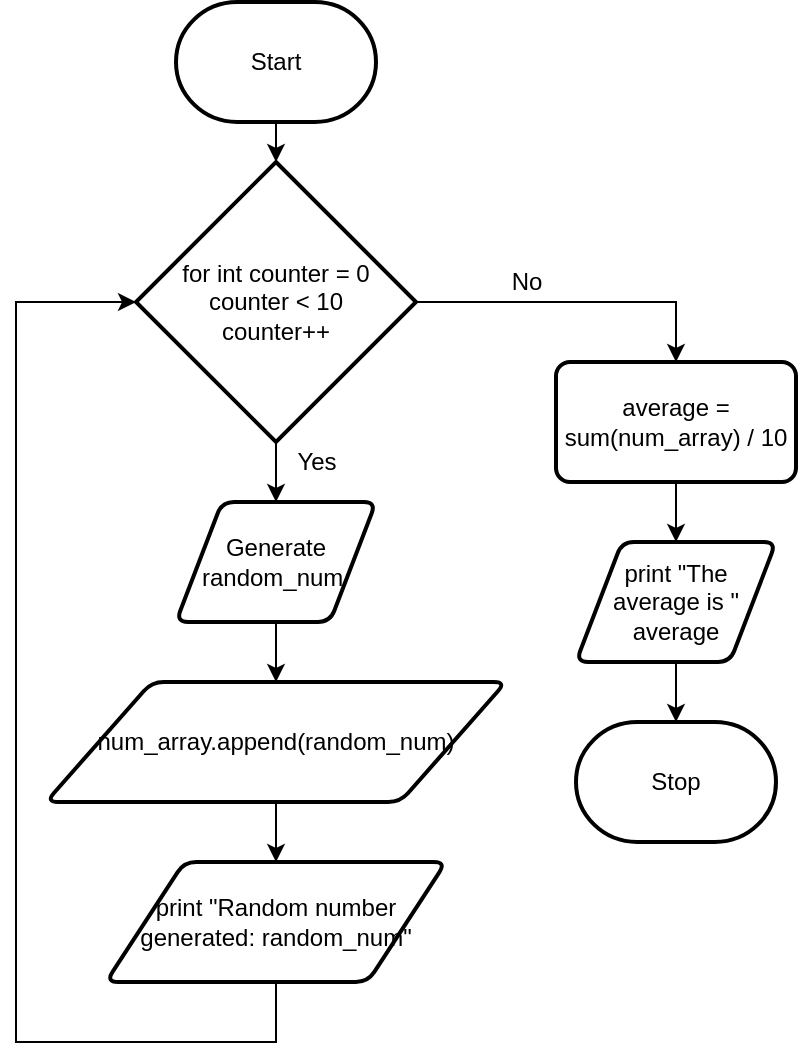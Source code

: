 <mxfile>
    <diagram id="JqOo338mFjRoOCTTENWM" name="Page-1">
        <mxGraphModel dx="594" dy="529" grid="1" gridSize="10" guides="1" tooltips="1" connect="1" arrows="1" fold="1" page="1" pageScale="1" pageWidth="827" pageHeight="1169" math="0" shadow="0">
            <root>
                <mxCell id="0"/>
                <mxCell id="1" parent="0"/>
                <mxCell id="37" style="edgeStyle=none;html=1;exitX=0.5;exitY=1;exitDx=0;exitDy=0;exitPerimeter=0;entryX=0.5;entryY=0;entryDx=0;entryDy=0;entryPerimeter=0;" edge="1" parent="1" source="2" target="17">
                    <mxGeometry relative="1" as="geometry"/>
                </mxCell>
                <mxCell id="2" value="Start" style="strokeWidth=2;html=1;shape=mxgraph.flowchart.terminator;whiteSpace=wrap;" parent="1" vertex="1">
                    <mxGeometry x="120" y="100" width="100" height="60" as="geometry"/>
                </mxCell>
                <mxCell id="15" value="Stop" style="strokeWidth=2;html=1;shape=mxgraph.flowchart.terminator;whiteSpace=wrap;" parent="1" vertex="1">
                    <mxGeometry x="320" y="460" width="100" height="60" as="geometry"/>
                </mxCell>
                <mxCell id="hFFJQHwZIzuJaEAAOEWF-38" style="edgeStyle=none;html=1;exitX=0.5;exitY=1;exitDx=0;exitDy=0;exitPerimeter=0;entryX=0.5;entryY=0;entryDx=0;entryDy=0;" parent="1" source="17" target="18" edge="1">
                    <mxGeometry relative="1" as="geometry"/>
                </mxCell>
                <mxCell id="hFFJQHwZIzuJaEAAOEWF-41" style="edgeStyle=none;rounded=0;html=1;exitX=1;exitY=0.5;exitDx=0;exitDy=0;exitPerimeter=0;entryX=0.5;entryY=0;entryDx=0;entryDy=0;" parent="1" source="17" target="33" edge="1">
                    <mxGeometry relative="1" as="geometry">
                        <mxPoint x="350" y="300" as="targetPoint"/>
                        <Array as="points">
                            <mxPoint x="370" y="250"/>
                        </Array>
                    </mxGeometry>
                </mxCell>
                <mxCell id="17" value="for int counter = 0&lt;br&gt;counter &amp;lt; 10&lt;br&gt;counter++" style="strokeWidth=2;html=1;shape=mxgraph.flowchart.decision;whiteSpace=wrap;" parent="1" vertex="1">
                    <mxGeometry x="100" y="180" width="140" height="140" as="geometry"/>
                </mxCell>
                <mxCell id="hFFJQHwZIzuJaEAAOEWF-39" style="edgeStyle=none;html=1;exitX=0.5;exitY=1;exitDx=0;exitDy=0;entryX=0.5;entryY=0;entryDx=0;entryDy=0;" parent="1" target="20" edge="1">
                    <mxGeometry relative="1" as="geometry">
                        <mxPoint x="170" y="500" as="sourcePoint"/>
                    </mxGeometry>
                </mxCell>
                <mxCell id="36" style="edgeStyle=none;rounded=0;html=1;exitX=0.5;exitY=1;exitDx=0;exitDy=0;entryX=0.5;entryY=0;entryDx=0;entryDy=0;" parent="1" source="18" target="35" edge="1">
                    <mxGeometry relative="1" as="geometry"/>
                </mxCell>
                <mxCell id="18" value="Generate &lt;br&gt;random_num&amp;nbsp;" style="shape=parallelogram;html=1;strokeWidth=2;perimeter=parallelogramPerimeter;whiteSpace=wrap;rounded=1;arcSize=12;size=0.23;" parent="1" vertex="1">
                    <mxGeometry x="120" y="350" width="100" height="60" as="geometry"/>
                </mxCell>
                <mxCell id="hFFJQHwZIzuJaEAAOEWF-47" style="edgeStyle=none;rounded=0;html=1;exitX=0.5;exitY=1;exitDx=0;exitDy=0;entryX=0;entryY=0.5;entryDx=0;entryDy=0;entryPerimeter=0;" parent="1" source="20" target="17" edge="1">
                    <mxGeometry relative="1" as="geometry">
                        <mxPoint x="170" y="620" as="targetPoint"/>
                        <Array as="points">
                            <mxPoint x="170" y="620"/>
                            <mxPoint x="40" y="620"/>
                            <mxPoint x="40" y="250"/>
                        </Array>
                    </mxGeometry>
                </mxCell>
                <mxCell id="20" value="print &quot;Random number generated: random_num&quot;" style="shape=parallelogram;html=1;strokeWidth=2;perimeter=parallelogramPerimeter;whiteSpace=wrap;rounded=1;arcSize=12;size=0.23;" parent="1" vertex="1">
                    <mxGeometry x="85" y="530" width="170" height="60" as="geometry"/>
                </mxCell>
                <mxCell id="23" value="Yes" style="text;html=1;align=center;verticalAlign=middle;resizable=0;points=[];autosize=1;strokeColor=none;fillColor=none;" parent="1" vertex="1">
                    <mxGeometry x="170" y="320" width="40" height="20" as="geometry"/>
                </mxCell>
                <mxCell id="hFFJQHwZIzuJaEAAOEWF-52" style="edgeStyle=none;rounded=0;html=1;exitX=0.5;exitY=1;exitDx=0;exitDy=0;entryX=0.5;entryY=0;entryDx=0;entryDy=0;entryPerimeter=0;" parent="1" source="32" target="15" edge="1">
                    <mxGeometry relative="1" as="geometry"/>
                </mxCell>
                <mxCell id="32" value="print &quot;The average is &quot; average" style="shape=parallelogram;html=1;strokeWidth=2;perimeter=parallelogramPerimeter;whiteSpace=wrap;rounded=1;arcSize=12;size=0.23;" parent="1" vertex="1">
                    <mxGeometry x="320" y="370" width="100" height="60" as="geometry"/>
                </mxCell>
                <mxCell id="hFFJQHwZIzuJaEAAOEWF-49" style="edgeStyle=none;rounded=0;html=1;exitX=0.5;exitY=1;exitDx=0;exitDy=0;entryX=0.5;entryY=0;entryDx=0;entryDy=0;" parent="1" source="33" target="32" edge="1">
                    <mxGeometry relative="1" as="geometry"/>
                </mxCell>
                <mxCell id="33" value="average = sum(num_array) / 10" style="rounded=1;whiteSpace=wrap;html=1;absoluteArcSize=1;arcSize=14;strokeWidth=2;" parent="1" vertex="1">
                    <mxGeometry x="310" y="280" width="120" height="60" as="geometry"/>
                </mxCell>
                <mxCell id="hFFJQHwZIzuJaEAAOEWF-36" value="No" style="text;html=1;align=center;verticalAlign=middle;resizable=0;points=[];autosize=1;strokeColor=none;fillColor=none;" parent="1" vertex="1">
                    <mxGeometry x="280" y="230" width="30" height="20" as="geometry"/>
                </mxCell>
                <mxCell id="35" value="num_array.append(random_num)" style="shape=parallelogram;html=1;strokeWidth=2;perimeter=parallelogramPerimeter;whiteSpace=wrap;rounded=1;arcSize=12;size=0.23;" parent="1" vertex="1">
                    <mxGeometry x="55" y="440" width="230" height="60" as="geometry"/>
                </mxCell>
            </root>
        </mxGraphModel>
    </diagram>
</mxfile>